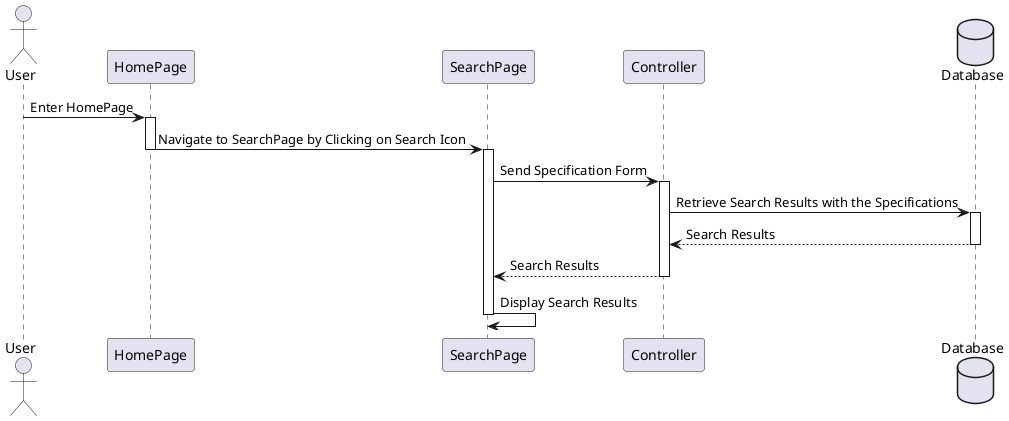 @startuml SearchBook
actor User
participant HomePage as HomePage
participant SearchPage as SearchPage
participant Controller as Controller
database Database

User -> HomePage: Enter HomePage
activate HomePage

HomePage -> SearchPage: Navigate to SearchPage by Clicking on Search Icon
deactivate HomePage
activate SearchPage


SearchPage -> Controller: Send Specification Form
activate Controller

Controller -> Database: Retrieve Search Results with the Specifications
activate Database

Database --> Controller:  Search Results
deactivate Database

Controller --> SearchPage:  Search Results
deactivate Controller
SearchPage -> SearchPage: Display Search Results

deactivate SearchPage
@enduml
